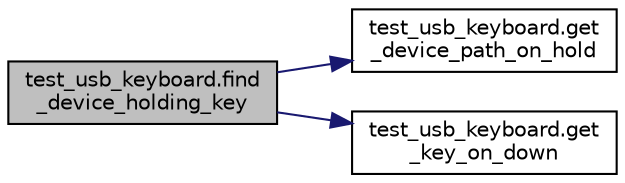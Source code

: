 digraph "test_usb_keyboard.find_device_holding_key"
{
 // LATEX_PDF_SIZE
  edge [fontname="Helvetica",fontsize="10",labelfontname="Helvetica",labelfontsize="10"];
  node [fontname="Helvetica",fontsize="10",shape=record];
  rankdir="LR";
  Node1 [label="test_usb_keyboard.find\l_device_holding_key",height=0.2,width=0.4,color="black", fillcolor="grey75", style="filled", fontcolor="black",tooltip=" "];
  Node1 -> Node2 [color="midnightblue",fontsize="10",style="solid",fontname="Helvetica"];
  Node2 [label="test_usb_keyboard.get\l_device_path_on_hold",height=0.2,width=0.4,color="black", fillcolor="white", style="filled",URL="$namespacetest__usb__keyboard.html#a6c4468b2fce2edbc09b8988db6dbbbd6",tooltip=" "];
  Node1 -> Node3 [color="midnightblue",fontsize="10",style="solid",fontname="Helvetica"];
  Node3 [label="test_usb_keyboard.get\l_key_on_down",height=0.2,width=0.4,color="black", fillcolor="white", style="filled",URL="$namespacetest__usb__keyboard.html#a618128a3b4bdb0a39758fec6fef7ef7a",tooltip=" "];
}
